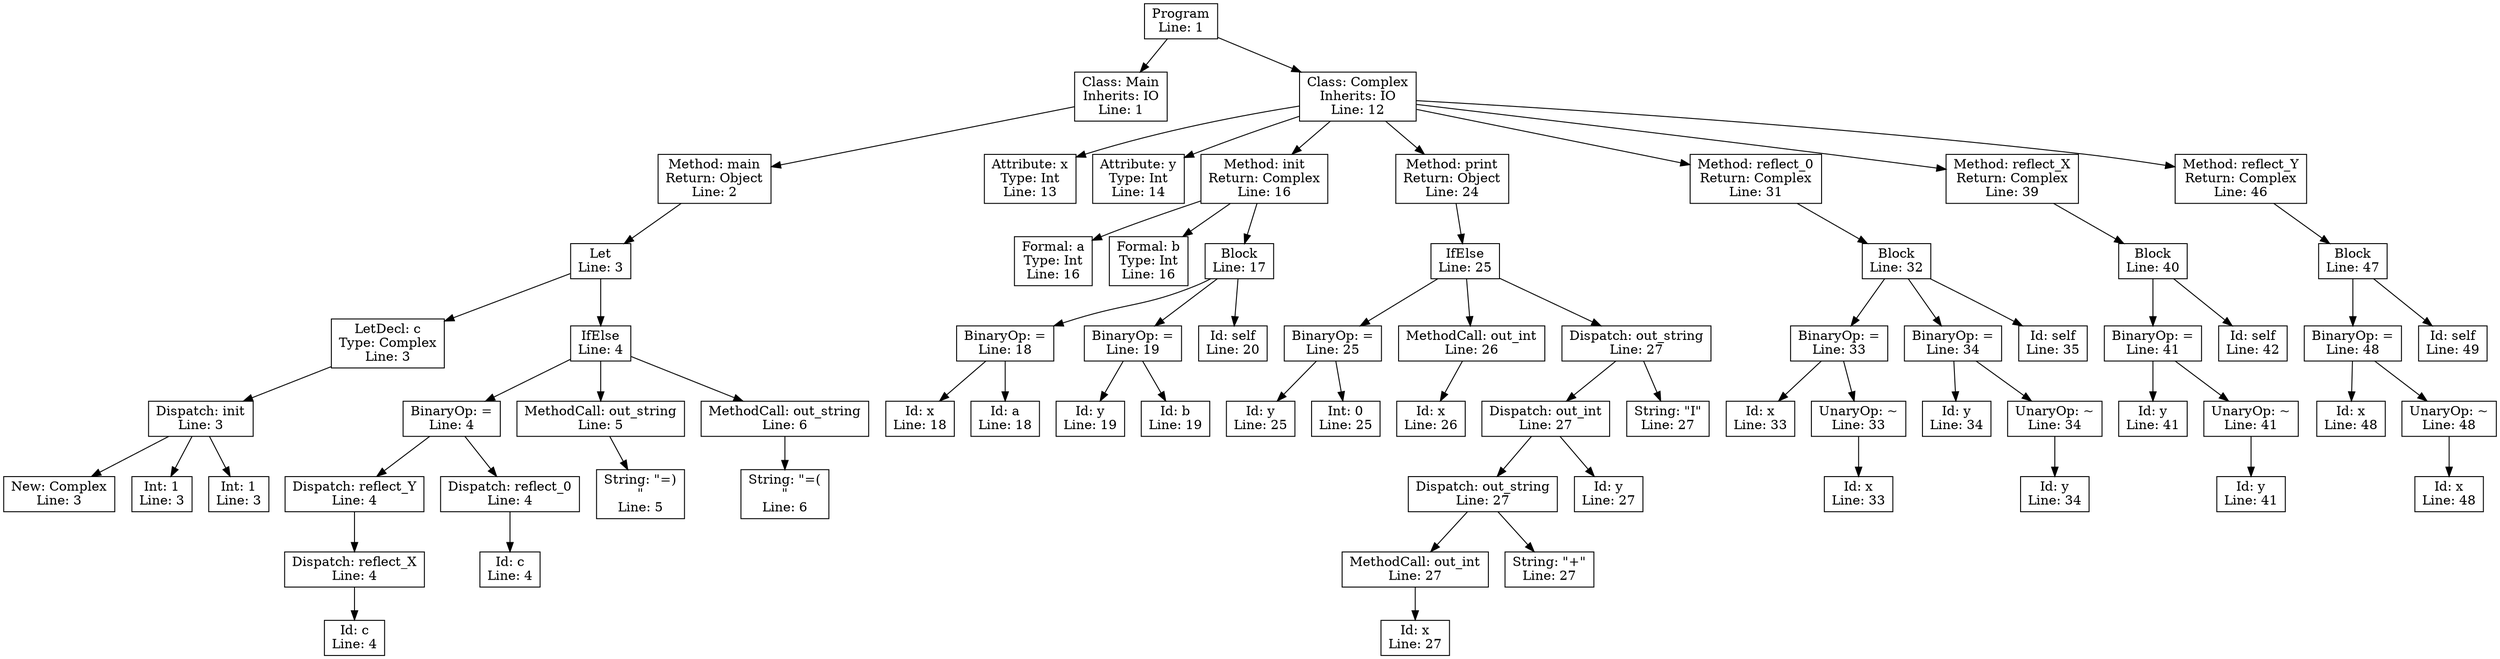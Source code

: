 digraph AST {
    node [shape=box];
    0 [label="Program\nLine: 1"];
    1 [label="Class: Main\nInherits: IO\nLine: 1"];
    2 [label="Method: main\nReturn: Object\nLine: 2"];
    3 [label="Let\nLine: 3"];
    4 [label="LetDecl: c\nType: Complex\nLine: 3"];
    5 [label="Dispatch: init\nLine: 3"];
    6 [label="New: Complex\nLine: 3"];
    5 -> 6;
    7 [label="Int: 1\nLine: 3"];
    5 -> 7;
    8 [label="Int: 1\nLine: 3"];
    5 -> 8;
    4 -> 5;
    3 -> 4;
    9 [label="IfElse\nLine: 4"];
    10 [label="BinaryOp: =\nLine: 4"];
    11 [label="Dispatch: reflect_Y\nLine: 4"];
    12 [label="Dispatch: reflect_X\nLine: 4"];
    13 [label="Id: c\nLine: 4"];
    12 -> 13;
    11 -> 12;
    14 [label="Dispatch: reflect_0\nLine: 4"];
    15 [label="Id: c\nLine: 4"];
    14 -> 15;
    10 -> 11;
    10 -> 14;
    16 [label="MethodCall: out_string\nLine: 5"];
    17 [label="String: \"=)\n\"\nLine: 5"];
    16 -> 17;
    18 [label="MethodCall: out_string\nLine: 6"];
    19 [label="String: \"=(\n\"\nLine: 6"];
    18 -> 19;
    9 -> 10;
    9 -> 16;
    9 -> 18;
    3 -> 9;
    2 -> 3;
    1 -> 2;
    0 -> 1;
    20 [label="Class: Complex\nInherits: IO\nLine: 12"];
    21 [label="Attribute: x\nType: Int\nLine: 13"];
    20 -> 21;
    22 [label="Attribute: y\nType: Int\nLine: 14"];
    20 -> 22;
    23 [label="Method: init\nReturn: Complex\nLine: 16"];
    24 [label="Formal: a\nType: Int\nLine: 16"];
    23 -> 24;
    25 [label="Formal: b\nType: Int\nLine: 16"];
    23 -> 25;
    26 [label="Block\nLine: 17"];
    27 [label="BinaryOp: =\nLine: 18"];
    28 [label="Id: x\nLine: 18"];
    29 [label="Id: a\nLine: 18"];
    27 -> 28;
    27 -> 29;
    26 -> 27;
    30 [label="BinaryOp: =\nLine: 19"];
    31 [label="Id: y\nLine: 19"];
    32 [label="Id: b\nLine: 19"];
    30 -> 31;
    30 -> 32;
    26 -> 30;
    33 [label="Id: self\nLine: 20"];
    26 -> 33;
    23 -> 26;
    20 -> 23;
    34 [label="Method: print\nReturn: Object\nLine: 24"];
    35 [label="IfElse\nLine: 25"];
    36 [label="BinaryOp: =\nLine: 25"];
    37 [label="Id: y\nLine: 25"];
    38 [label="Int: 0\nLine: 25"];
    36 -> 37;
    36 -> 38;
    39 [label="MethodCall: out_int\nLine: 26"];
    40 [label="Id: x\nLine: 26"];
    39 -> 40;
    41 [label="Dispatch: out_string\nLine: 27"];
    42 [label="Dispatch: out_int\nLine: 27"];
    43 [label="Dispatch: out_string\nLine: 27"];
    44 [label="MethodCall: out_int\nLine: 27"];
    45 [label="Id: x\nLine: 27"];
    44 -> 45;
    43 -> 44;
    46 [label="String: \"+\"\nLine: 27"];
    43 -> 46;
    42 -> 43;
    47 [label="Id: y\nLine: 27"];
    42 -> 47;
    41 -> 42;
    48 [label="String: \"I\"\nLine: 27"];
    41 -> 48;
    35 -> 36;
    35 -> 39;
    35 -> 41;
    34 -> 35;
    20 -> 34;
    49 [label="Method: reflect_0\nReturn: Complex\nLine: 31"];
    50 [label="Block\nLine: 32"];
    51 [label="BinaryOp: =\nLine: 33"];
    52 [label="Id: x\nLine: 33"];
    53 [label="UnaryOp: ~\nLine: 33"];
    54 [label="Id: x\nLine: 33"];
    53 -> 54;
    51 -> 52;
    51 -> 53;
    50 -> 51;
    55 [label="BinaryOp: =\nLine: 34"];
    56 [label="Id: y\nLine: 34"];
    57 [label="UnaryOp: ~\nLine: 34"];
    58 [label="Id: y\nLine: 34"];
    57 -> 58;
    55 -> 56;
    55 -> 57;
    50 -> 55;
    59 [label="Id: self\nLine: 35"];
    50 -> 59;
    49 -> 50;
    20 -> 49;
    60 [label="Method: reflect_X\nReturn: Complex\nLine: 39"];
    61 [label="Block\nLine: 40"];
    62 [label="BinaryOp: =\nLine: 41"];
    63 [label="Id: y\nLine: 41"];
    64 [label="UnaryOp: ~\nLine: 41"];
    65 [label="Id: y\nLine: 41"];
    64 -> 65;
    62 -> 63;
    62 -> 64;
    61 -> 62;
    66 [label="Id: self\nLine: 42"];
    61 -> 66;
    60 -> 61;
    20 -> 60;
    67 [label="Method: reflect_Y\nReturn: Complex\nLine: 46"];
    68 [label="Block\nLine: 47"];
    69 [label="BinaryOp: =\nLine: 48"];
    70 [label="Id: x\nLine: 48"];
    71 [label="UnaryOp: ~\nLine: 48"];
    72 [label="Id: x\nLine: 48"];
    71 -> 72;
    69 -> 70;
    69 -> 71;
    68 -> 69;
    73 [label="Id: self\nLine: 49"];
    68 -> 73;
    67 -> 68;
    20 -> 67;
    0 -> 20;
}

